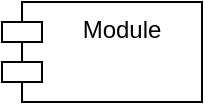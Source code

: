 <mxfile version="14.7.6" type="github">
  <diagram id="AK-iGJzDlFNvxhwOBNrH" name="Page-1">
    <mxGraphModel dx="1422" dy="794" grid="1" gridSize="10" guides="1" tooltips="1" connect="1" arrows="1" fold="1" page="1" pageScale="1" pageWidth="1169" pageHeight="827" math="0" shadow="0">
      <root>
        <mxCell id="0" />
        <mxCell id="1" parent="0" />
        <mxCell id="LPzL33VYbBDLn--UWzNz-1" value="Module" style="shape=module;align=left;spacingLeft=20;align=center;verticalAlign=top;" vertex="1" parent="1">
          <mxGeometry x="550" y="120" width="100" height="50" as="geometry" />
        </mxCell>
      </root>
    </mxGraphModel>
  </diagram>
</mxfile>
